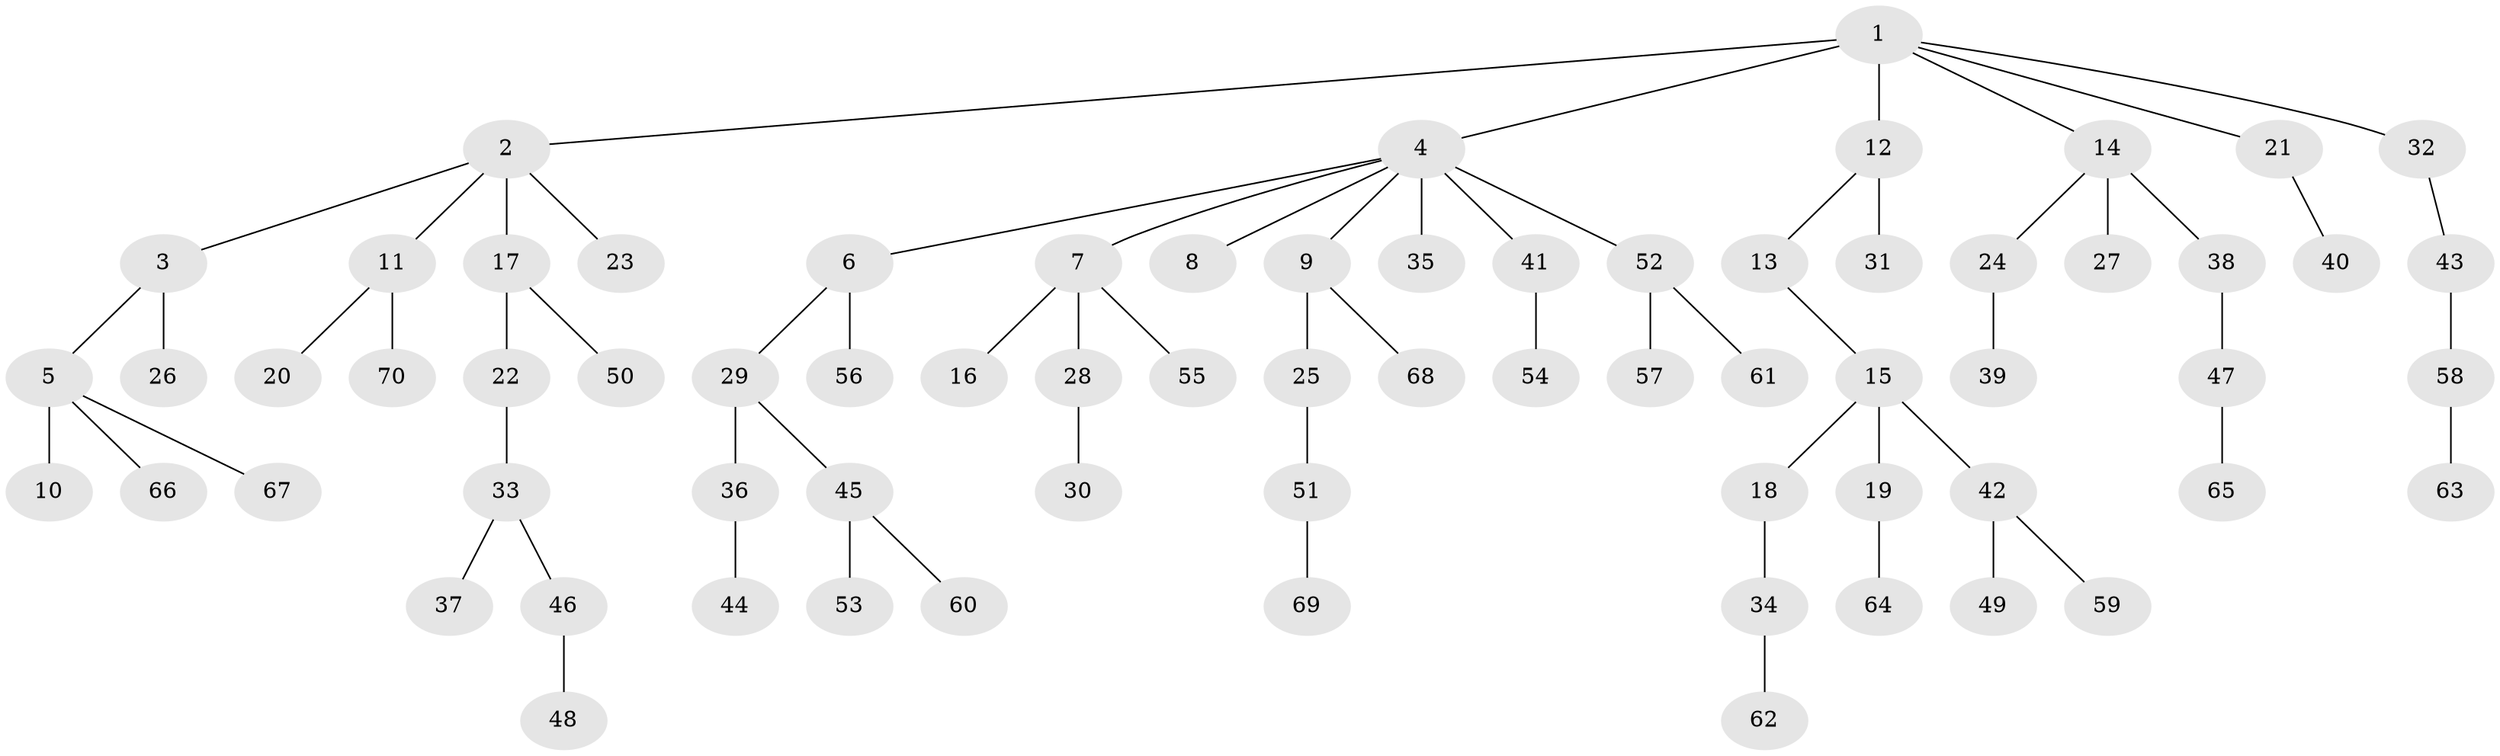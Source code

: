 // original degree distribution, {9: 0.007462686567164179, 5: 0.029850746268656716, 4: 0.07462686567164178, 8: 0.007462686567164179, 2: 0.2462686567164179, 3: 0.1417910447761194, 1: 0.4925373134328358}
// Generated by graph-tools (version 1.1) at 2025/36/03/09/25 02:36:34]
// undirected, 70 vertices, 69 edges
graph export_dot {
graph [start="1"]
  node [color=gray90,style=filled];
  1;
  2;
  3;
  4;
  5;
  6;
  7;
  8;
  9;
  10;
  11;
  12;
  13;
  14;
  15;
  16;
  17;
  18;
  19;
  20;
  21;
  22;
  23;
  24;
  25;
  26;
  27;
  28;
  29;
  30;
  31;
  32;
  33;
  34;
  35;
  36;
  37;
  38;
  39;
  40;
  41;
  42;
  43;
  44;
  45;
  46;
  47;
  48;
  49;
  50;
  51;
  52;
  53;
  54;
  55;
  56;
  57;
  58;
  59;
  60;
  61;
  62;
  63;
  64;
  65;
  66;
  67;
  68;
  69;
  70;
  1 -- 2 [weight=1.0];
  1 -- 4 [weight=1.0];
  1 -- 12 [weight=3.0];
  1 -- 14 [weight=1.0];
  1 -- 21 [weight=1.0];
  1 -- 32 [weight=1.0];
  2 -- 3 [weight=1.0];
  2 -- 11 [weight=1.0];
  2 -- 17 [weight=1.0];
  2 -- 23 [weight=1.0];
  3 -- 5 [weight=1.0];
  3 -- 26 [weight=1.0];
  4 -- 6 [weight=1.0];
  4 -- 7 [weight=1.0];
  4 -- 8 [weight=1.0];
  4 -- 9 [weight=1.0];
  4 -- 35 [weight=2.0];
  4 -- 41 [weight=1.0];
  4 -- 52 [weight=1.0];
  5 -- 10 [weight=3.0];
  5 -- 66 [weight=1.0];
  5 -- 67 [weight=1.0];
  6 -- 29 [weight=1.0];
  6 -- 56 [weight=1.0];
  7 -- 16 [weight=1.0];
  7 -- 28 [weight=1.0];
  7 -- 55 [weight=1.0];
  9 -- 25 [weight=1.0];
  9 -- 68 [weight=1.0];
  11 -- 20 [weight=1.0];
  11 -- 70 [weight=1.0];
  12 -- 13 [weight=1.0];
  12 -- 31 [weight=1.0];
  13 -- 15 [weight=1.0];
  14 -- 24 [weight=1.0];
  14 -- 27 [weight=2.0];
  14 -- 38 [weight=1.0];
  15 -- 18 [weight=1.0];
  15 -- 19 [weight=1.0];
  15 -- 42 [weight=1.0];
  17 -- 22 [weight=1.0];
  17 -- 50 [weight=1.0];
  18 -- 34 [weight=1.0];
  19 -- 64 [weight=2.0];
  21 -- 40 [weight=1.0];
  22 -- 33 [weight=1.0];
  24 -- 39 [weight=1.0];
  25 -- 51 [weight=1.0];
  28 -- 30 [weight=1.0];
  29 -- 36 [weight=2.0];
  29 -- 45 [weight=1.0];
  32 -- 43 [weight=1.0];
  33 -- 37 [weight=1.0];
  33 -- 46 [weight=1.0];
  34 -- 62 [weight=1.0];
  36 -- 44 [weight=1.0];
  38 -- 47 [weight=1.0];
  41 -- 54 [weight=2.0];
  42 -- 49 [weight=1.0];
  42 -- 59 [weight=1.0];
  43 -- 58 [weight=1.0];
  45 -- 53 [weight=1.0];
  45 -- 60 [weight=1.0];
  46 -- 48 [weight=1.0];
  47 -- 65 [weight=1.0];
  51 -- 69 [weight=1.0];
  52 -- 57 [weight=2.0];
  52 -- 61 [weight=1.0];
  58 -- 63 [weight=1.0];
}
